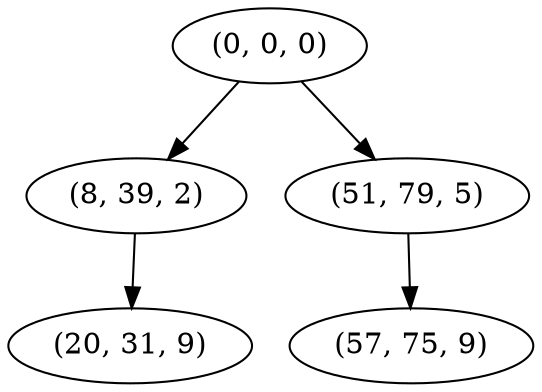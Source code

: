 digraph tree {
    "(0, 0, 0)";
    "(8, 39, 2)";
    "(20, 31, 9)";
    "(51, 79, 5)";
    "(57, 75, 9)";
    "(0, 0, 0)" -> "(8, 39, 2)";
    "(0, 0, 0)" -> "(51, 79, 5)";
    "(8, 39, 2)" -> "(20, 31, 9)";
    "(51, 79, 5)" -> "(57, 75, 9)";
}
